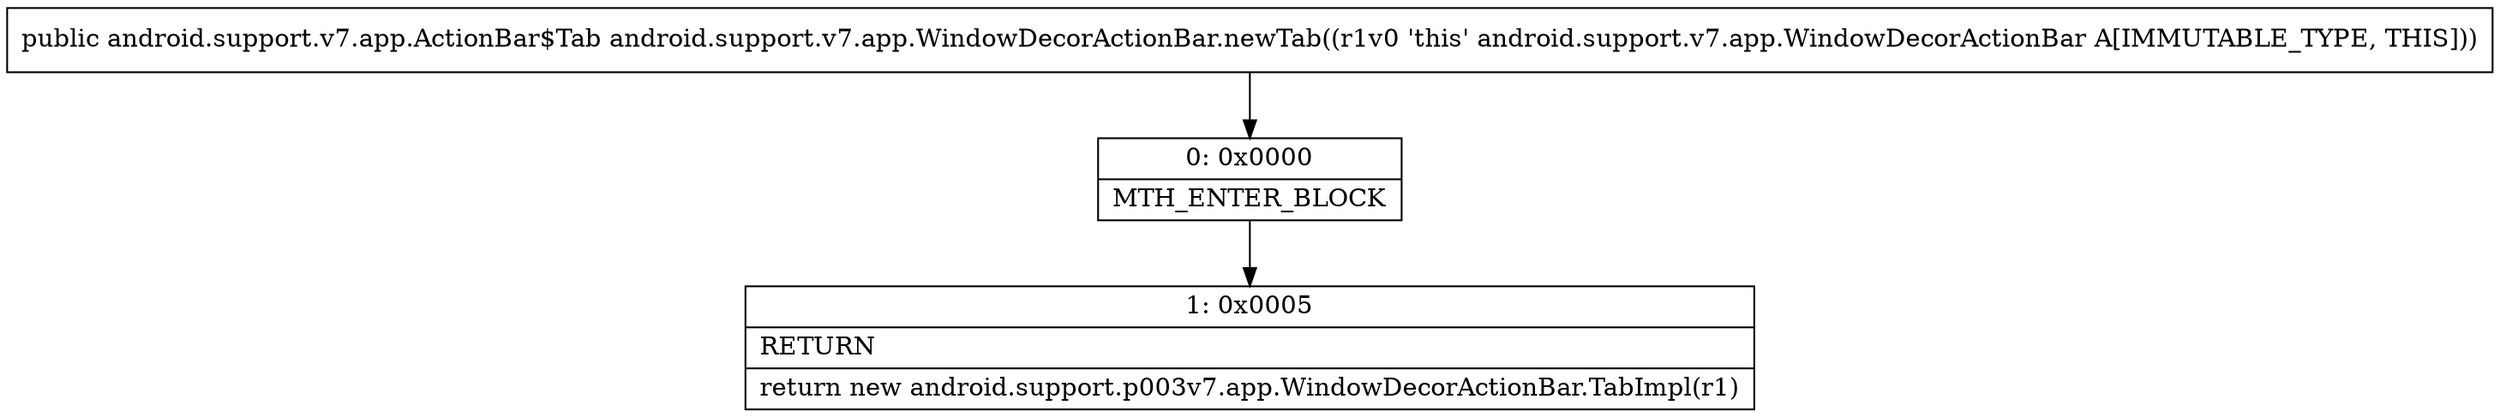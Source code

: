 digraph "CFG forandroid.support.v7.app.WindowDecorActionBar.newTab()Landroid\/support\/v7\/app\/ActionBar$Tab;" {
Node_0 [shape=record,label="{0\:\ 0x0000|MTH_ENTER_BLOCK\l}"];
Node_1 [shape=record,label="{1\:\ 0x0005|RETURN\l|return new android.support.p003v7.app.WindowDecorActionBar.TabImpl(r1)\l}"];
MethodNode[shape=record,label="{public android.support.v7.app.ActionBar$Tab android.support.v7.app.WindowDecorActionBar.newTab((r1v0 'this' android.support.v7.app.WindowDecorActionBar A[IMMUTABLE_TYPE, THIS])) }"];
MethodNode -> Node_0;
Node_0 -> Node_1;
}

